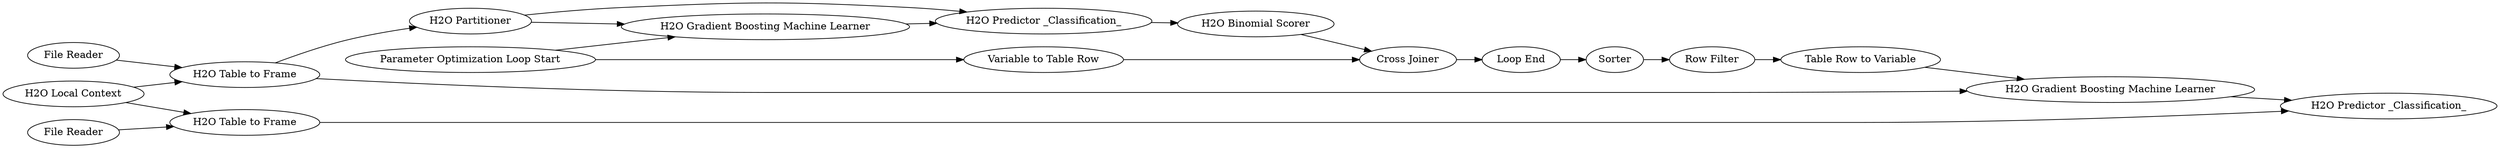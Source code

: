 digraph {
	"-1376657251556728111_62" [label="Loop End"]
	"-1376657251556728111_12" [label="H2O Local Context"]
	"-1376657251556728111_75" [label="H2O Gradient Boosting Machine Learner"]
	"-1376657251556728111_58" [label="File Reader"]
	"-1376657251556728111_70" [label="Table Row to Variable"]
	"-1376657251556728111_19" [label="H2O Table to Frame"]
	"-1376657251556728111_73" [label="File Reader"]
	"-1376657251556728111_63" [label="Cross Joiner"]
	"-1376657251556728111_74" [label="H2O Table to Frame"]
	"-1376657251556728111_56" [label="H2O Partitioner"]
	"-1376657251556728111_61" [label="Parameter Optimization Loop Start"]
	"-1376657251556728111_68" [label="Row Filter"]
	"-1376657251556728111_78" [label="H2O Gradient Boosting Machine Learner"]
	"-1376657251556728111_77" [label="H2O Binomial Scorer"]
	"-1376657251556728111_66" [label=Sorter]
	"-1376657251556728111_76" [label="H2O Predictor _Classification_"]
	"-1376657251556728111_79" [label="H2O Predictor _Classification_"]
	"-1376657251556728111_64" [label="Variable to Table Row"]
	"-1376657251556728111_62" -> "-1376657251556728111_66"
	"-1376657251556728111_56" -> "-1376657251556728111_75"
	"-1376657251556728111_61" -> "-1376657251556728111_75"
	"-1376657251556728111_58" -> "-1376657251556728111_19"
	"-1376657251556728111_12" -> "-1376657251556728111_19"
	"-1376657251556728111_78" -> "-1376657251556728111_79"
	"-1376657251556728111_70" -> "-1376657251556728111_78"
	"-1376657251556728111_12" -> "-1376657251556728111_74"
	"-1376657251556728111_74" -> "-1376657251556728111_79"
	"-1376657251556728111_19" -> "-1376657251556728111_56"
	"-1376657251556728111_19" -> "-1376657251556728111_78"
	"-1376657251556728111_76" -> "-1376657251556728111_77"
	"-1376657251556728111_77" -> "-1376657251556728111_63"
	"-1376657251556728111_63" -> "-1376657251556728111_62"
	"-1376657251556728111_73" -> "-1376657251556728111_74"
	"-1376657251556728111_68" -> "-1376657251556728111_70"
	"-1376657251556728111_56" -> "-1376657251556728111_76"
	"-1376657251556728111_64" -> "-1376657251556728111_63"
	"-1376657251556728111_61" -> "-1376657251556728111_64"
	"-1376657251556728111_75" -> "-1376657251556728111_76"
	"-1376657251556728111_66" -> "-1376657251556728111_68"
	rankdir=LR
}
